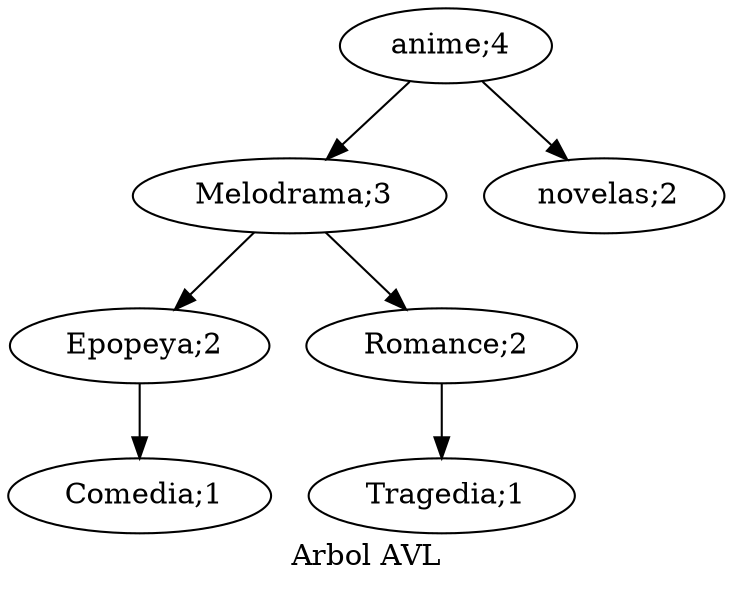 digraph arbolAVL{
rankdir=TB;
nodoanime[ label = " anime;4" ];
nodoanime->nodoMelodrama;
nodoMelodrama[ label = " Melodrama;3" ];
nodoMelodrama->nodoEpopeya;
nodoEpopeya[ label = " Epopeya;2" ];
nodoEpopeya->nodoComedia;
nodoComedia[ label = " Comedia;1" ];
nodoMelodrama->nodoRomance;
nodoRomance[ label = " Romance;2" ];
nodoRomance->nodoTragedia;
nodoTragedia[ label = " Tragedia;1" ];
nodoanime->nodonovelas;
nodonovelas[ label = " novelas;2" ];

label = " Arbol AVL "; 
}
